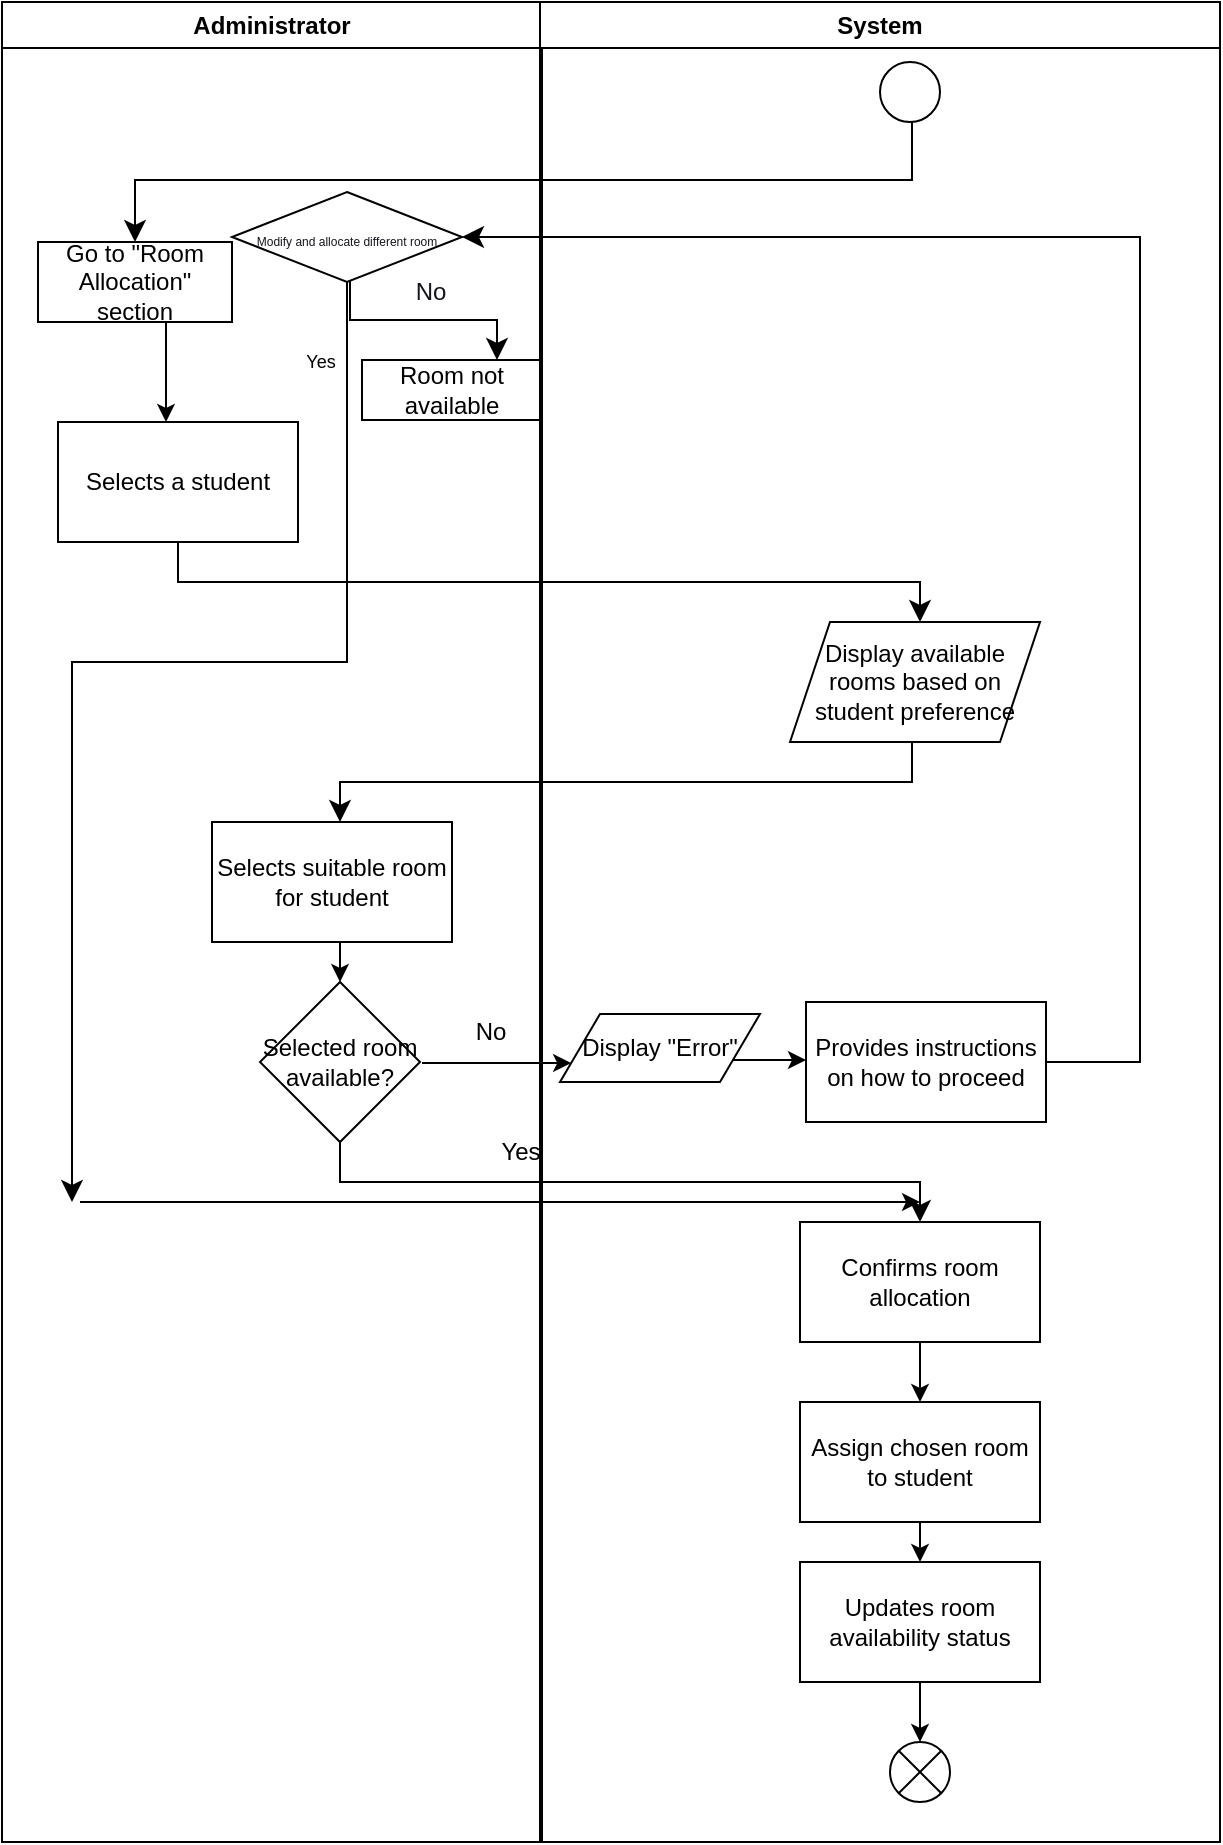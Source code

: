 <mxfile>
    <diagram id="IdiEqsh-fpbJAFoNCf4A" name="Page-1">
        <mxGraphModel dx="1378" dy="725" grid="1" gridSize="10" guides="1" tooltips="1" connect="1" arrows="1" fold="1" page="1" pageScale="1" pageWidth="850" pageHeight="1100" math="0" shadow="0">
            <root>
                <mxCell id="0"/>
                <mxCell id="1" parent="0"/>
                <mxCell id="34" value="" style="edgeStyle=elbowEdgeStyle;elbow=vertical;endArrow=classic;html=1;curved=0;rounded=0;endSize=8;startSize=8;" parent="1" target="35" edge="1">
                    <mxGeometry width="50" height="50" relative="1" as="geometry">
                        <mxPoint x="636" y="58" as="sourcePoint"/>
                        <mxPoint x="350" y="98" as="targetPoint"/>
                    </mxGeometry>
                </mxCell>
                <mxCell id="36" value="" style="endArrow=classic;html=1;" parent="1" edge="1">
                    <mxGeometry width="50" height="50" relative="1" as="geometry">
                        <mxPoint x="263" y="160" as="sourcePoint"/>
                        <mxPoint x="263" y="210" as="targetPoint"/>
                    </mxGeometry>
                </mxCell>
                <mxCell id="37" value="Selects a student" style="rounded=0;whiteSpace=wrap;html=1;" parent="1" vertex="1">
                    <mxGeometry x="209" y="210" width="120" height="60" as="geometry"/>
                </mxCell>
                <mxCell id="38" value="" style="edgeStyle=elbowEdgeStyle;elbow=vertical;endArrow=classic;html=1;curved=0;rounded=0;endSize=8;startSize=8;exitX=0.5;exitY=1;exitDx=0;exitDy=0;" parent="1" source="37" edge="1">
                    <mxGeometry width="50" height="50" relative="1" as="geometry">
                        <mxPoint x="350" y="270" as="sourcePoint"/>
                        <mxPoint x="640" y="310" as="targetPoint"/>
                    </mxGeometry>
                </mxCell>
                <mxCell id="39" value="Display available rooms based on student preference" style="shape=parallelogram;perimeter=parallelogramPerimeter;whiteSpace=wrap;html=1;fixedSize=1;" parent="1" vertex="1">
                    <mxGeometry x="575" y="310" width="125" height="60" as="geometry"/>
                </mxCell>
                <mxCell id="40" value="" style="edgeStyle=elbowEdgeStyle;elbow=vertical;endArrow=classic;html=1;curved=0;rounded=0;endSize=8;startSize=8;" parent="1" edge="1">
                    <mxGeometry width="50" height="50" relative="1" as="geometry">
                        <mxPoint x="636" y="370" as="sourcePoint"/>
                        <mxPoint x="350" y="410" as="targetPoint"/>
                    </mxGeometry>
                </mxCell>
                <mxCell id="41" value="Selects suitable room for student" style="rounded=0;whiteSpace=wrap;html=1;" parent="1" vertex="1">
                    <mxGeometry x="286" y="410" width="120" height="60" as="geometry"/>
                </mxCell>
                <mxCell id="42" value="" style="endArrow=classic;html=1;" parent="1" edge="1">
                    <mxGeometry width="50" height="50" relative="1" as="geometry">
                        <mxPoint x="350" y="470" as="sourcePoint"/>
                        <mxPoint x="350" y="490" as="targetPoint"/>
                    </mxGeometry>
                </mxCell>
                <mxCell id="43" value="Selected room available?" style="rhombus;whiteSpace=wrap;html=1;" parent="1" vertex="1">
                    <mxGeometry x="310" y="490" width="80" height="80" as="geometry"/>
                </mxCell>
                <mxCell id="45" value="Yes" style="text;html=1;align=center;verticalAlign=middle;resizable=0;points=[];autosize=1;strokeColor=none;fillColor=none;" parent="1" vertex="1">
                    <mxGeometry x="420" y="560" width="40" height="30" as="geometry"/>
                </mxCell>
                <mxCell id="46" value="" style="edgeStyle=elbowEdgeStyle;elbow=vertical;endArrow=classic;html=1;curved=0;rounded=0;endSize=8;startSize=8;" parent="1" edge="1">
                    <mxGeometry width="50" height="50" relative="1" as="geometry">
                        <mxPoint x="350" y="570" as="sourcePoint"/>
                        <mxPoint x="640" y="610" as="targetPoint"/>
                    </mxGeometry>
                </mxCell>
                <mxCell id="47" value="Confirms room allocation" style="rounded=0;whiteSpace=wrap;html=1;" parent="1" vertex="1">
                    <mxGeometry x="580" y="610" width="120" height="60" as="geometry"/>
                </mxCell>
                <mxCell id="48" value="" style="endArrow=classic;html=1;" parent="1" edge="1">
                    <mxGeometry width="50" height="50" relative="1" as="geometry">
                        <mxPoint x="640" y="670" as="sourcePoint"/>
                        <mxPoint x="640" y="700" as="targetPoint"/>
                    </mxGeometry>
                </mxCell>
                <mxCell id="49" value="Assign chosen room to student" style="rounded=0;whiteSpace=wrap;html=1;" parent="1" vertex="1">
                    <mxGeometry x="580" y="700" width="120" height="60" as="geometry"/>
                </mxCell>
                <mxCell id="50" value="" style="endArrow=classic;html=1;" parent="1" edge="1">
                    <mxGeometry width="50" height="50" relative="1" as="geometry">
                        <mxPoint x="640" y="760" as="sourcePoint"/>
                        <mxPoint x="640" y="780" as="targetPoint"/>
                    </mxGeometry>
                </mxCell>
                <mxCell id="51" value="Updates room availability status" style="rounded=0;whiteSpace=wrap;html=1;" parent="1" vertex="1">
                    <mxGeometry x="580" y="780" width="120" height="60" as="geometry"/>
                </mxCell>
                <mxCell id="52" value="" style="endArrow=classic;html=1;" parent="1" edge="1">
                    <mxGeometry width="50" height="50" relative="1" as="geometry">
                        <mxPoint x="640" y="840" as="sourcePoint"/>
                        <mxPoint x="640" y="870" as="targetPoint"/>
                    </mxGeometry>
                </mxCell>
                <mxCell id="53" value="" style="shape=sumEllipse;perimeter=ellipsePerimeter;whiteSpace=wrap;html=1;backgroundOutline=1;" parent="1" vertex="1">
                    <mxGeometry x="625" y="870" width="30" height="30" as="geometry"/>
                </mxCell>
                <mxCell id="55" value="" style="endArrow=classic;html=1;entryX=0;entryY=0.75;entryDx=0;entryDy=0;" parent="1" edge="1" target="57">
                    <mxGeometry width="50" height="50" relative="1" as="geometry">
                        <mxPoint x="391" y="530.5" as="sourcePoint"/>
                        <mxPoint x="423" y="529.5" as="targetPoint"/>
                    </mxGeometry>
                </mxCell>
                <mxCell id="59" value="Provides instructions on how to proceed" style="rounded=0;whiteSpace=wrap;html=1;" parent="1" vertex="1">
                    <mxGeometry x="583" y="500" width="120" height="60" as="geometry"/>
                </mxCell>
                <mxCell id="70" value="" style="edgeStyle=elbowEdgeStyle;elbow=horizontal;endArrow=classic;html=1;curved=0;rounded=0;endSize=8;startSize=8;exitX=1;exitY=0.5;exitDx=0;exitDy=0;" parent="1" target="71" edge="1" source="59">
                    <mxGeometry width="50" height="50" relative="1" as="geometry">
                        <mxPoint x="720" y="530" as="sourcePoint"/>
                        <mxPoint x="540" y="120" as="targetPoint"/>
                        <Array as="points">
                            <mxPoint x="750" y="350"/>
                        </Array>
                    </mxGeometry>
                </mxCell>
                <mxCell id="75" value="" style="edgeStyle=elbowEdgeStyle;elbow=vertical;endArrow=classic;html=1;curved=0;rounded=0;endSize=8;startSize=8;startArrow=none;exitX=0.5;exitY=1;exitDx=0;exitDy=0;" parent="1" source="71" edge="1">
                    <mxGeometry width="50" height="50" relative="1" as="geometry">
                        <mxPoint x="344.5" y="140" as="sourcePoint"/>
                        <mxPoint x="216" y="600" as="targetPoint"/>
                        <Array as="points">
                            <mxPoint x="280" y="330"/>
                        </Array>
                    </mxGeometry>
                </mxCell>
                <mxCell id="76" value="" style="endArrow=classic;html=1;" parent="1" edge="1">
                    <mxGeometry width="50" height="50" relative="1" as="geometry">
                        <mxPoint x="220" y="600" as="sourcePoint"/>
                        <mxPoint x="640" y="600" as="targetPoint"/>
                    </mxGeometry>
                </mxCell>
                <mxCell id="79" value="Administrator" style="swimlane;whiteSpace=wrap;html=1;" parent="1" vertex="1">
                    <mxGeometry x="181" width="270" height="920" as="geometry"/>
                </mxCell>
                <mxCell id="35" value="Go to &quot;Room Allocation&quot; section" style="rounded=0;whiteSpace=wrap;html=1;" parent="79" vertex="1">
                    <mxGeometry x="18" y="120" width="97" height="40" as="geometry"/>
                </mxCell>
                <mxCell id="71" value="&lt;font style=&quot;font-size: 6px;&quot; color=&quot;#18141d&quot;&gt;Modify and allocate different room&lt;/font&gt;" style="rhombus;whiteSpace=wrap;html=1;fontFamily=Helvetica;fontSize=12;fontColor=rgb(240, 240, 240);align=center;strokeColor=#000000;fillColor=#FFFFFF;" parent="79" vertex="1">
                    <mxGeometry x="115" y="95" width="115" height="45" as="geometry"/>
                </mxCell>
                <mxCell id="81" value="No" style="text;html=1;align=center;verticalAlign=middle;resizable=0;points=[];autosize=1;strokeColor=none;fillColor=none;fontColor=#18141D;" parent="79" vertex="1">
                    <mxGeometry x="194" y="130" width="40" height="30" as="geometry"/>
                </mxCell>
                <mxCell id="77" value="" style="edgeStyle=elbowEdgeStyle;elbow=vertical;endArrow=classic;html=1;curved=0;rounded=0;endSize=8;startSize=8;entryX=0.75;entryY=0;entryDx=0;entryDy=0;" parent="79" edge="1">
                    <mxGeometry width="50" height="50" relative="1" as="geometry">
                        <mxPoint x="174" y="139" as="sourcePoint"/>
                        <mxPoint x="247.5" y="179" as="targetPoint"/>
                    </mxGeometry>
                </mxCell>
                <mxCell id="78" value="Room not available" style="rounded=0;whiteSpace=wrap;html=1;" parent="79" vertex="1">
                    <mxGeometry x="180" y="179" width="90" height="30" as="geometry"/>
                </mxCell>
                <mxCell id="56" value="No" style="text;html=1;align=center;verticalAlign=middle;resizable=0;points=[];autosize=1;strokeColor=none;fillColor=none;" parent="79" vertex="1">
                    <mxGeometry x="224" y="500" width="40" height="30" as="geometry"/>
                </mxCell>
                <mxCell id="80" value="System" style="swimlane;whiteSpace=wrap;html=1;" parent="1" vertex="1">
                    <mxGeometry x="450" width="340" height="920" as="geometry"/>
                </mxCell>
                <mxCell id="33" value="" style="ellipse;" parent="80" vertex="1">
                    <mxGeometry x="170" y="30" width="30" height="30" as="geometry"/>
                </mxCell>
                <mxCell id="58" value="" style="endArrow=classic;html=1;" parent="80" edge="1">
                    <mxGeometry width="50" height="50" relative="1" as="geometry">
                        <mxPoint x="93" y="529" as="sourcePoint"/>
                        <mxPoint x="133" y="529" as="targetPoint"/>
                    </mxGeometry>
                </mxCell>
                <mxCell id="57" value="Display &quot;Error&quot;" style="shape=parallelogram;perimeter=parallelogramPerimeter;whiteSpace=wrap;html=1;fixedSize=1;" parent="80" vertex="1">
                    <mxGeometry x="10" y="506" width="100" height="34" as="geometry"/>
                </mxCell>
                <mxCell id="87" value="&lt;font style=&quot;font-size: 9px;&quot;&gt;Yes&lt;/font&gt;" style="text;html=1;align=center;verticalAlign=middle;resizable=0;points=[];autosize=1;strokeColor=none;fillColor=none;fontSize=6;" parent="1" vertex="1">
                    <mxGeometry x="320" y="170" width="40" height="20" as="geometry"/>
                </mxCell>
            </root>
        </mxGraphModel>
    </diagram>
</mxfile>